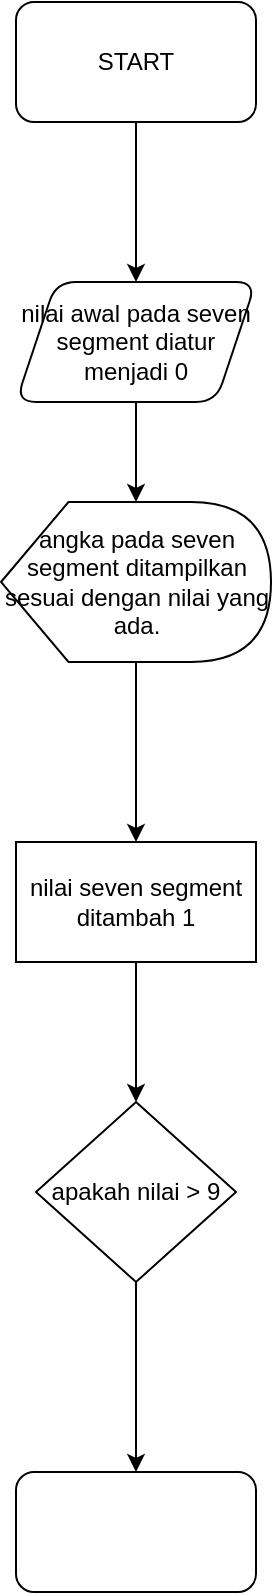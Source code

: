 <mxfile version="24.7.17">
  <diagram name="Page-1" id="VoJw-NflkOjj5ZJhAXec">
    <mxGraphModel dx="880" dy="422" grid="1" gridSize="10" guides="1" tooltips="1" connect="1" arrows="1" fold="1" page="1" pageScale="1" pageWidth="850" pageHeight="1100" math="0" shadow="0">
      <root>
        <mxCell id="0" />
        <mxCell id="1" parent="0" />
        <mxCell id="fIKoYiJk8OIai4AO7cgT-3" value="" style="edgeStyle=orthogonalEdgeStyle;rounded=0;orthogonalLoop=1;jettySize=auto;html=1;" edge="1" parent="1" source="fIKoYiJk8OIai4AO7cgT-1" target="fIKoYiJk8OIai4AO7cgT-2">
          <mxGeometry relative="1" as="geometry" />
        </mxCell>
        <mxCell id="fIKoYiJk8OIai4AO7cgT-1" value="START" style="rounded=1;whiteSpace=wrap;html=1;" vertex="1" parent="1">
          <mxGeometry x="390" y="170" width="120" height="60" as="geometry" />
        </mxCell>
        <mxCell id="fIKoYiJk8OIai4AO7cgT-5" value="" style="edgeStyle=orthogonalEdgeStyle;rounded=0;orthogonalLoop=1;jettySize=auto;html=1;" edge="1" parent="1" source="fIKoYiJk8OIai4AO7cgT-2" target="fIKoYiJk8OIai4AO7cgT-4">
          <mxGeometry relative="1" as="geometry" />
        </mxCell>
        <mxCell id="fIKoYiJk8OIai4AO7cgT-2" value="nilai awal pada seven segment diatur menjadi 0" style="shape=parallelogram;perimeter=parallelogramPerimeter;whiteSpace=wrap;html=1;fixedSize=1;rounded=1;" vertex="1" parent="1">
          <mxGeometry x="390" y="310" width="120" height="60" as="geometry" />
        </mxCell>
        <mxCell id="fIKoYiJk8OIai4AO7cgT-7" value="" style="edgeStyle=orthogonalEdgeStyle;rounded=0;orthogonalLoop=1;jettySize=auto;html=1;" edge="1" parent="1" source="fIKoYiJk8OIai4AO7cgT-4" target="fIKoYiJk8OIai4AO7cgT-6">
          <mxGeometry relative="1" as="geometry" />
        </mxCell>
        <mxCell id="fIKoYiJk8OIai4AO7cgT-4" value="angka pada seven segment ditampilkan sesuai dengan nilai yang ada." style="shape=display;whiteSpace=wrap;html=1;" vertex="1" parent="1">
          <mxGeometry x="382.5" y="420" width="135" height="80" as="geometry" />
        </mxCell>
        <mxCell id="fIKoYiJk8OIai4AO7cgT-9" value="" style="edgeStyle=orthogonalEdgeStyle;rounded=0;orthogonalLoop=1;jettySize=auto;html=1;" edge="1" parent="1" source="fIKoYiJk8OIai4AO7cgT-6" target="fIKoYiJk8OIai4AO7cgT-8">
          <mxGeometry relative="1" as="geometry" />
        </mxCell>
        <mxCell id="fIKoYiJk8OIai4AO7cgT-6" value="nilai seven segment ditambah 1" style="whiteSpace=wrap;html=1;" vertex="1" parent="1">
          <mxGeometry x="390" y="590" width="120" height="60" as="geometry" />
        </mxCell>
        <mxCell id="fIKoYiJk8OIai4AO7cgT-11" value="" style="edgeStyle=orthogonalEdgeStyle;rounded=0;orthogonalLoop=1;jettySize=auto;html=1;" edge="1" parent="1" source="fIKoYiJk8OIai4AO7cgT-8" target="fIKoYiJk8OIai4AO7cgT-10">
          <mxGeometry relative="1" as="geometry" />
        </mxCell>
        <mxCell id="fIKoYiJk8OIai4AO7cgT-8" value="apakah nilai &amp;gt; 9" style="rhombus;whiteSpace=wrap;html=1;" vertex="1" parent="1">
          <mxGeometry x="400" y="720" width="100" height="90" as="geometry" />
        </mxCell>
        <mxCell id="fIKoYiJk8OIai4AO7cgT-10" value="" style="rounded=1;whiteSpace=wrap;html=1;" vertex="1" parent="1">
          <mxGeometry x="390" y="905" width="120" height="60" as="geometry" />
        </mxCell>
      </root>
    </mxGraphModel>
  </diagram>
</mxfile>
